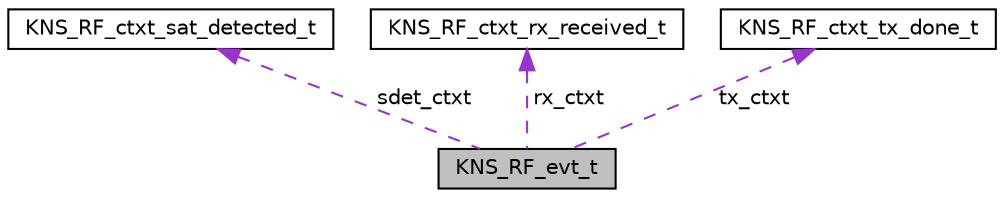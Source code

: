 digraph "KNS_RF_evt_t"
{
 // INTERACTIVE_SVG=YES
 // LATEX_PDF_SIZE
  edge [fontname="Helvetica",fontsize="10",labelfontname="Helvetica",labelfontsize="10"];
  node [fontname="Helvetica",fontsize="10",shape=record];
  Node1 [label="KNS_RF_evt_t",height=0.2,width=0.4,color="black", fillcolor="grey75", style="filled", fontcolor="black",tooltip="Generic event structure."];
  Node2 -> Node1 [dir="back",color="darkorchid3",fontsize="10",style="dashed",label=" sdet_ctxt" ,fontname="Helvetica"];
  Node2 [label="KNS_RF_ctxt_sat_detected_t",height=0.2,width=0.4,color="black", fillcolor="white", style="filled",URL="$d7/d5a/struct_k_n_s___r_f__ctxt__sat__detected__t.html",tooltip="satellite-detected event context structure"];
  Node3 -> Node1 [dir="back",color="darkorchid3",fontsize="10",style="dashed",label=" rx_ctxt" ,fontname="Helvetica"];
  Node3 [label="KNS_RF_ctxt_rx_received_t",height=0.2,width=0.4,color="black", fillcolor="white", style="filled",URL="$d3/dd6/struct_k_n_s___r_f__ctxt__rx__received__t.html",tooltip="RX-received event context structure."];
  Node4 -> Node1 [dir="back",color="darkorchid3",fontsize="10",style="dashed",label=" tx_ctxt" ,fontname="Helvetica"];
  Node4 [label="KNS_RF_ctxt_tx_done_t",height=0.2,width=0.4,color="black", fillcolor="white", style="filled",URL="$d1/dc8/struct_k_n_s___r_f__ctxt__tx__done__t.html",tooltip="TX-done event context structure."];
}
